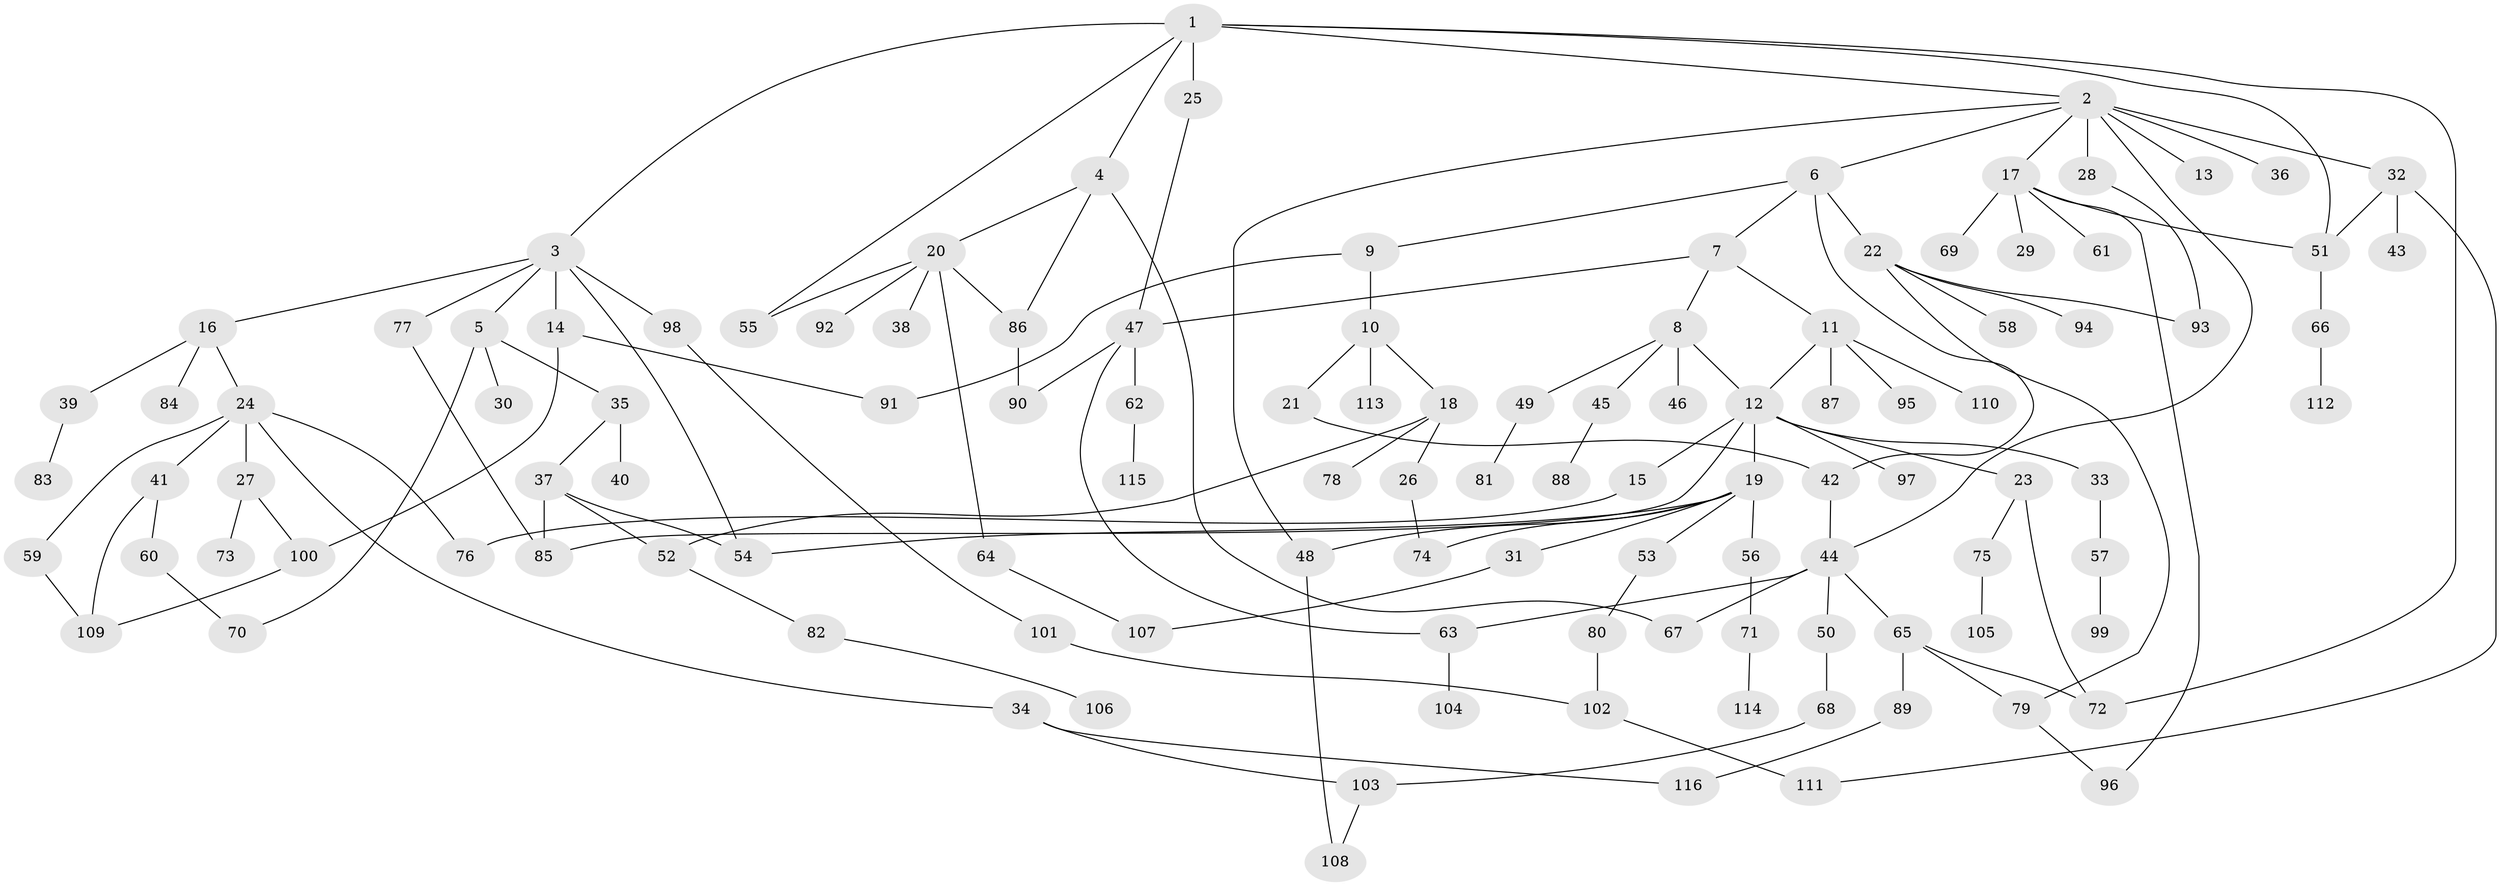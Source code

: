 // Generated by graph-tools (version 1.1) at 2025/25/03/09/25 03:25:28]
// undirected, 116 vertices, 150 edges
graph export_dot {
graph [start="1"]
  node [color=gray90,style=filled];
  1;
  2;
  3;
  4;
  5;
  6;
  7;
  8;
  9;
  10;
  11;
  12;
  13;
  14;
  15;
  16;
  17;
  18;
  19;
  20;
  21;
  22;
  23;
  24;
  25;
  26;
  27;
  28;
  29;
  30;
  31;
  32;
  33;
  34;
  35;
  36;
  37;
  38;
  39;
  40;
  41;
  42;
  43;
  44;
  45;
  46;
  47;
  48;
  49;
  50;
  51;
  52;
  53;
  54;
  55;
  56;
  57;
  58;
  59;
  60;
  61;
  62;
  63;
  64;
  65;
  66;
  67;
  68;
  69;
  70;
  71;
  72;
  73;
  74;
  75;
  76;
  77;
  78;
  79;
  80;
  81;
  82;
  83;
  84;
  85;
  86;
  87;
  88;
  89;
  90;
  91;
  92;
  93;
  94;
  95;
  96;
  97;
  98;
  99;
  100;
  101;
  102;
  103;
  104;
  105;
  106;
  107;
  108;
  109;
  110;
  111;
  112;
  113;
  114;
  115;
  116;
  1 -- 2;
  1 -- 3;
  1 -- 4;
  1 -- 25;
  1 -- 51;
  1 -- 55;
  1 -- 72;
  2 -- 6;
  2 -- 13;
  2 -- 17;
  2 -- 28;
  2 -- 32;
  2 -- 36;
  2 -- 44;
  2 -- 48;
  3 -- 5;
  3 -- 14;
  3 -- 16;
  3 -- 77;
  3 -- 98;
  3 -- 54;
  4 -- 20;
  4 -- 67;
  4 -- 86;
  5 -- 30;
  5 -- 35;
  5 -- 70;
  6 -- 7;
  6 -- 9;
  6 -- 22;
  6 -- 42;
  7 -- 8;
  7 -- 11;
  7 -- 47;
  8 -- 12;
  8 -- 45;
  8 -- 46;
  8 -- 49;
  9 -- 10;
  9 -- 91;
  10 -- 18;
  10 -- 21;
  10 -- 113;
  11 -- 87;
  11 -- 95;
  11 -- 110;
  11 -- 12;
  12 -- 15;
  12 -- 19;
  12 -- 23;
  12 -- 33;
  12 -- 97;
  12 -- 85;
  14 -- 91;
  14 -- 100;
  15 -- 76;
  16 -- 24;
  16 -- 39;
  16 -- 84;
  17 -- 29;
  17 -- 61;
  17 -- 69;
  17 -- 96;
  17 -- 51;
  18 -- 26;
  18 -- 78;
  18 -- 52;
  19 -- 31;
  19 -- 53;
  19 -- 56;
  19 -- 74;
  19 -- 48;
  19 -- 54;
  20 -- 38;
  20 -- 64;
  20 -- 86;
  20 -- 92;
  20 -- 55;
  21 -- 42;
  22 -- 58;
  22 -- 93;
  22 -- 94;
  22 -- 79;
  23 -- 75;
  23 -- 72;
  24 -- 27;
  24 -- 34;
  24 -- 41;
  24 -- 59;
  24 -- 76;
  25 -- 47;
  26 -- 74;
  27 -- 73;
  27 -- 100;
  28 -- 93;
  31 -- 107;
  32 -- 43;
  32 -- 111;
  32 -- 51;
  33 -- 57;
  34 -- 116;
  34 -- 103;
  35 -- 37;
  35 -- 40;
  37 -- 52;
  37 -- 54;
  37 -- 85;
  39 -- 83;
  41 -- 60;
  41 -- 109;
  42 -- 44;
  44 -- 50;
  44 -- 65;
  44 -- 67;
  44 -- 63;
  45 -- 88;
  47 -- 62;
  47 -- 63;
  47 -- 90;
  48 -- 108;
  49 -- 81;
  50 -- 68;
  51 -- 66;
  52 -- 82;
  53 -- 80;
  56 -- 71;
  57 -- 99;
  59 -- 109;
  60 -- 70;
  62 -- 115;
  63 -- 104;
  64 -- 107;
  65 -- 79;
  65 -- 89;
  65 -- 72;
  66 -- 112;
  68 -- 103;
  71 -- 114;
  75 -- 105;
  77 -- 85;
  79 -- 96;
  80 -- 102;
  82 -- 106;
  86 -- 90;
  89 -- 116;
  98 -- 101;
  100 -- 109;
  101 -- 102;
  102 -- 111;
  103 -- 108;
}
